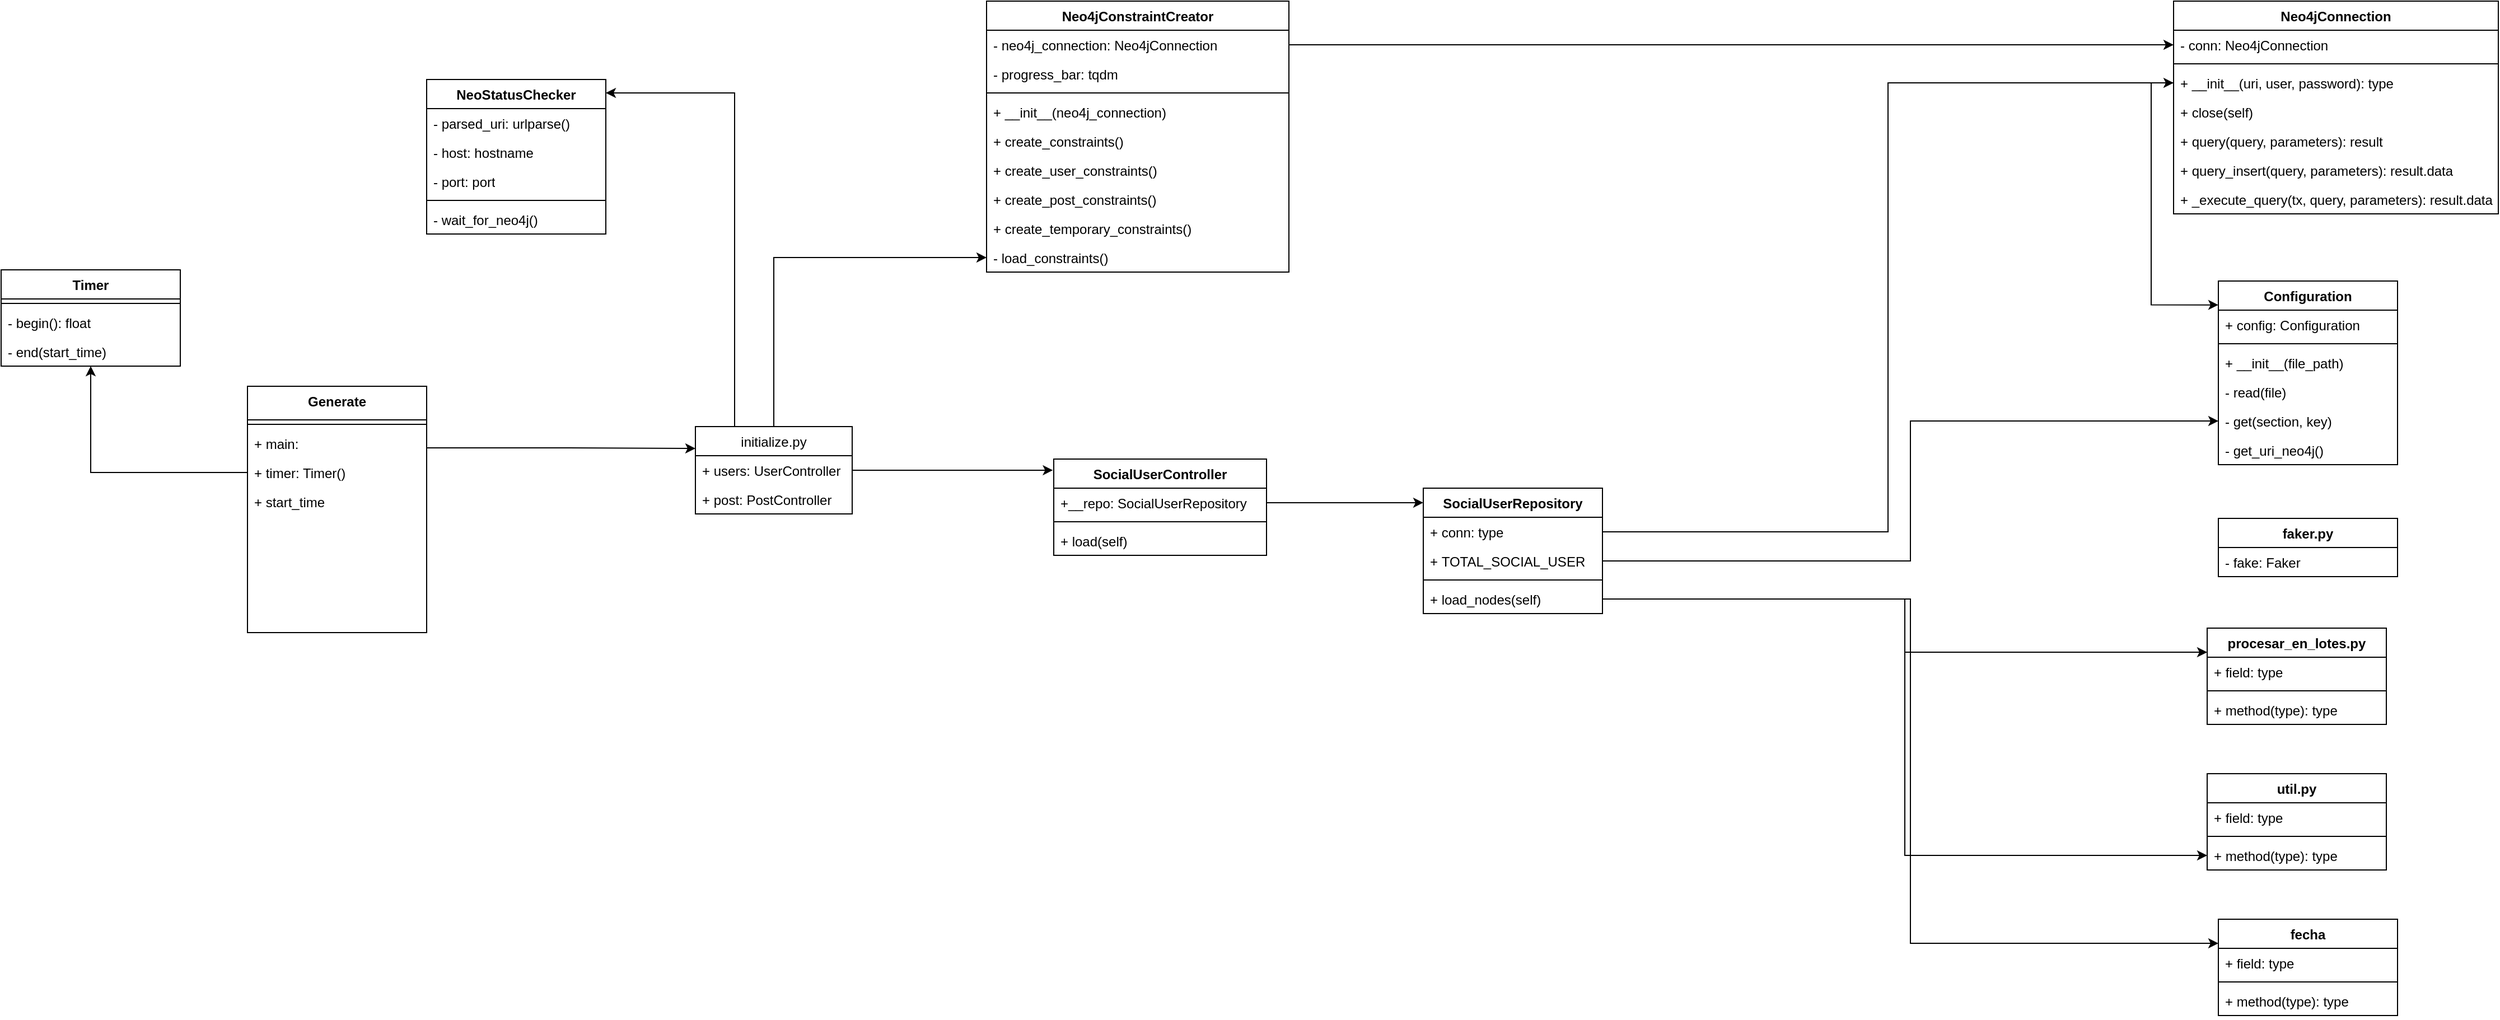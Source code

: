 <mxfile version="23.0.2" type="device">
  <diagram id="C5RBs43oDa-KdzZeNtuy" name="Page-1">
    <mxGraphModel dx="2261" dy="2005" grid="1" gridSize="10" guides="1" tooltips="1" connect="1" arrows="1" fold="1" page="1" pageScale="1" pageWidth="827" pageHeight="1169" math="0" shadow="0">
      <root>
        <mxCell id="WIyWlLk6GJQsqaUBKTNV-0" />
        <mxCell id="WIyWlLk6GJQsqaUBKTNV-1" parent="WIyWlLk6GJQsqaUBKTNV-0" />
        <mxCell id="qiZ6PYV1WQW2pBGom0du-0" style="edgeStyle=orthogonalEdgeStyle;rounded=0;orthogonalLoop=1;jettySize=auto;html=1;exitX=1;exitY=0.25;exitDx=0;exitDy=0;entryX=0;entryY=0.25;entryDx=0;entryDy=0;" parent="WIyWlLk6GJQsqaUBKTNV-1" source="YrQ2J0hPssdqehGFnXBr-1" target="YrQ2J0hPssdqehGFnXBr-5" edge="1">
          <mxGeometry relative="1" as="geometry" />
        </mxCell>
        <mxCell id="YrQ2J0hPssdqehGFnXBr-1" value="Generate" style="swimlane;fontStyle=1;align=center;verticalAlign=top;childLayout=stackLayout;horizontal=1;startSize=30;horizontalStack=0;resizeParent=1;resizeParentMax=0;resizeLast=0;collapsible=1;marginBottom=0;" parent="WIyWlLk6GJQsqaUBKTNV-1" vertex="1">
          <mxGeometry x="-440" y="44" width="160" height="220" as="geometry" />
        </mxCell>
        <mxCell id="B6F6cZkZ02_5JBgdPEN1-30" style="line;strokeWidth=1;fillColor=none;align=left;verticalAlign=middle;spacingTop=-1;spacingLeft=3;spacingRight=3;rotatable=0;labelPosition=right;points=[];portConstraint=eastwest;" vertex="1" parent="YrQ2J0hPssdqehGFnXBr-1">
          <mxGeometry y="30" width="160" height="8" as="geometry" />
        </mxCell>
        <mxCell id="YrQ2J0hPssdqehGFnXBr-4" value="+ main:" style="text;strokeColor=none;fillColor=none;align=left;verticalAlign=top;spacingLeft=4;spacingRight=4;overflow=hidden;rotatable=0;points=[[0,0.5],[1,0.5]];portConstraint=eastwest;" parent="YrQ2J0hPssdqehGFnXBr-1" vertex="1">
          <mxGeometry y="38" width="160" height="26" as="geometry" />
        </mxCell>
        <mxCell id="B6F6cZkZ02_5JBgdPEN1-28" value="+ timer: Timer()" style="text;strokeColor=none;fillColor=none;align=left;verticalAlign=top;spacingLeft=4;spacingRight=4;overflow=hidden;rotatable=0;points=[[0,0.5],[1,0.5]];portConstraint=eastwest;" vertex="1" parent="YrQ2J0hPssdqehGFnXBr-1">
          <mxGeometry y="64" width="160" height="26" as="geometry" />
        </mxCell>
        <mxCell id="B6F6cZkZ02_5JBgdPEN1-27" value="+ start_time" style="text;strokeColor=none;fillColor=none;align=left;verticalAlign=top;spacingLeft=4;spacingRight=4;overflow=hidden;rotatable=0;points=[[0,0.5],[1,0.5]];portConstraint=eastwest;" vertex="1" parent="YrQ2J0hPssdqehGFnXBr-1">
          <mxGeometry y="90" width="160" height="26" as="geometry" />
        </mxCell>
        <mxCell id="B6F6cZkZ02_5JBgdPEN1-26" style="text;strokeColor=none;fillColor=none;align=left;verticalAlign=top;spacingLeft=4;spacingRight=4;overflow=hidden;rotatable=0;points=[[0,0.5],[1,0.5]];portConstraint=eastwest;" vertex="1" parent="YrQ2J0hPssdqehGFnXBr-1">
          <mxGeometry y="116" width="160" height="26" as="geometry" />
        </mxCell>
        <mxCell id="B6F6cZkZ02_5JBgdPEN1-25" style="text;strokeColor=none;fillColor=none;align=left;verticalAlign=top;spacingLeft=4;spacingRight=4;overflow=hidden;rotatable=0;points=[[0,0.5],[1,0.5]];portConstraint=eastwest;" vertex="1" parent="YrQ2J0hPssdqehGFnXBr-1">
          <mxGeometry y="142" width="160" height="26" as="geometry" />
        </mxCell>
        <mxCell id="B6F6cZkZ02_5JBgdPEN1-24" style="text;strokeColor=none;fillColor=none;align=left;verticalAlign=top;spacingLeft=4;spacingRight=4;overflow=hidden;rotatable=0;points=[[0,0.5],[1,0.5]];portConstraint=eastwest;" vertex="1" parent="YrQ2J0hPssdqehGFnXBr-1">
          <mxGeometry y="168" width="160" height="26" as="geometry" />
        </mxCell>
        <mxCell id="B6F6cZkZ02_5JBgdPEN1-31" style="text;strokeColor=none;fillColor=none;align=left;verticalAlign=top;spacingLeft=4;spacingRight=4;overflow=hidden;rotatable=0;points=[[0,0.5],[1,0.5]];portConstraint=eastwest;" vertex="1" parent="YrQ2J0hPssdqehGFnXBr-1">
          <mxGeometry y="194" width="160" height="26" as="geometry" />
        </mxCell>
        <mxCell id="KNwcWhvTcJlYFnqwZyIs-13" style="edgeStyle=orthogonalEdgeStyle;rounded=0;orthogonalLoop=1;jettySize=auto;html=1;" parent="WIyWlLk6GJQsqaUBKTNV-1" source="YrQ2J0hPssdqehGFnXBr-5" target="KNwcWhvTcJlYFnqwZyIs-12" edge="1">
          <mxGeometry relative="1" as="geometry" />
        </mxCell>
        <mxCell id="YrQ2J0hPssdqehGFnXBr-5" value="initialize.py" style="swimlane;fontStyle=0;childLayout=stackLayout;horizontal=1;startSize=26;fillColor=none;horizontalStack=0;resizeParent=1;resizeParentMax=0;resizeLast=0;collapsible=1;marginBottom=0;" parent="WIyWlLk6GJQsqaUBKTNV-1" vertex="1">
          <mxGeometry x="-40" y="80" width="140" height="78" as="geometry" />
        </mxCell>
        <mxCell id="YrQ2J0hPssdqehGFnXBr-6" value="+ users: UserController" style="text;strokeColor=none;fillColor=none;align=left;verticalAlign=top;spacingLeft=4;spacingRight=4;overflow=hidden;rotatable=0;points=[[0,0.5],[1,0.5]];portConstraint=eastwest;" parent="YrQ2J0hPssdqehGFnXBr-5" vertex="1">
          <mxGeometry y="26" width="140" height="26" as="geometry" />
        </mxCell>
        <mxCell id="YrQ2J0hPssdqehGFnXBr-7" value="+ post: PostController" style="text;strokeColor=none;fillColor=none;align=left;verticalAlign=top;spacingLeft=4;spacingRight=4;overflow=hidden;rotatable=0;points=[[0,0.5],[1,0.5]];portConstraint=eastwest;" parent="YrQ2J0hPssdqehGFnXBr-5" vertex="1">
          <mxGeometry y="52" width="140" height="26" as="geometry" />
        </mxCell>
        <mxCell id="YrQ2J0hPssdqehGFnXBr-10" value="SocialUserController" style="swimlane;fontStyle=1;align=center;verticalAlign=top;childLayout=stackLayout;horizontal=1;startSize=26;horizontalStack=0;resizeParent=1;resizeParentMax=0;resizeLast=0;collapsible=1;marginBottom=0;" parent="WIyWlLk6GJQsqaUBKTNV-1" vertex="1">
          <mxGeometry x="280" y="109" width="190" height="86" as="geometry" />
        </mxCell>
        <mxCell id="YrQ2J0hPssdqehGFnXBr-11" value="+__repo: SocialUserRepository" style="text;strokeColor=none;fillColor=none;align=left;verticalAlign=top;spacingLeft=4;spacingRight=4;overflow=hidden;rotatable=0;points=[[0,0.5],[1,0.5]];portConstraint=eastwest;" parent="YrQ2J0hPssdqehGFnXBr-10" vertex="1">
          <mxGeometry y="26" width="190" height="26" as="geometry" />
        </mxCell>
        <mxCell id="YrQ2J0hPssdqehGFnXBr-12" value="" style="line;strokeWidth=1;fillColor=none;align=left;verticalAlign=middle;spacingTop=-1;spacingLeft=3;spacingRight=3;rotatable=0;labelPosition=right;points=[];portConstraint=eastwest;" parent="YrQ2J0hPssdqehGFnXBr-10" vertex="1">
          <mxGeometry y="52" width="190" height="8" as="geometry" />
        </mxCell>
        <mxCell id="YrQ2J0hPssdqehGFnXBr-13" value="+ load(self)" style="text;strokeColor=none;fillColor=none;align=left;verticalAlign=top;spacingLeft=4;spacingRight=4;overflow=hidden;rotatable=0;points=[[0,0.5],[1,0.5]];portConstraint=eastwest;" parent="YrQ2J0hPssdqehGFnXBr-10" vertex="1">
          <mxGeometry y="60" width="190" height="26" as="geometry" />
        </mxCell>
        <mxCell id="YrQ2J0hPssdqehGFnXBr-14" style="edgeStyle=orthogonalEdgeStyle;rounded=0;orthogonalLoop=1;jettySize=auto;html=1;entryX=-0.004;entryY=0.116;entryDx=0;entryDy=0;entryPerimeter=0;" parent="WIyWlLk6GJQsqaUBKTNV-1" source="YrQ2J0hPssdqehGFnXBr-6" target="YrQ2J0hPssdqehGFnXBr-10" edge="1">
          <mxGeometry relative="1" as="geometry" />
        </mxCell>
        <mxCell id="YrQ2J0hPssdqehGFnXBr-19" style="edgeStyle=orthogonalEdgeStyle;rounded=0;orthogonalLoop=1;jettySize=auto;html=1;entryX=0;entryY=0.116;entryDx=0;entryDy=0;entryPerimeter=0;" parent="WIyWlLk6GJQsqaUBKTNV-1" source="YrQ2J0hPssdqehGFnXBr-11" target="YrQ2J0hPssdqehGFnXBr-26" edge="1">
          <mxGeometry relative="1" as="geometry">
            <mxPoint x="610" y="326.5" as="targetPoint" />
          </mxGeometry>
        </mxCell>
        <mxCell id="YrQ2J0hPssdqehGFnXBr-20" value="Neo4jConnection" style="swimlane;fontStyle=1;align=center;verticalAlign=top;childLayout=stackLayout;horizontal=1;startSize=26;horizontalStack=0;resizeParent=1;resizeParentMax=0;resizeLast=0;collapsible=1;marginBottom=0;" parent="WIyWlLk6GJQsqaUBKTNV-1" vertex="1">
          <mxGeometry x="1280" y="-300" width="290" height="190" as="geometry" />
        </mxCell>
        <mxCell id="KNwcWhvTcJlYFnqwZyIs-15" value="- conn: Neo4jConnection" style="text;strokeColor=none;fillColor=none;align=left;verticalAlign=top;spacingLeft=4;spacingRight=4;overflow=hidden;rotatable=0;points=[[0,0.5],[1,0.5]];portConstraint=eastwest;" parent="YrQ2J0hPssdqehGFnXBr-20" vertex="1">
          <mxGeometry y="26" width="290" height="26" as="geometry" />
        </mxCell>
        <mxCell id="YrQ2J0hPssdqehGFnXBr-22" value="" style="line;strokeWidth=1;fillColor=none;align=left;verticalAlign=middle;spacingTop=-1;spacingLeft=3;spacingRight=3;rotatable=0;labelPosition=right;points=[];portConstraint=eastwest;" parent="YrQ2J0hPssdqehGFnXBr-20" vertex="1">
          <mxGeometry y="52" width="290" height="8" as="geometry" />
        </mxCell>
        <mxCell id="YrQ2J0hPssdqehGFnXBr-49" value="+ __init__(uri, user, password): type" style="text;strokeColor=none;fillColor=none;align=left;verticalAlign=top;spacingLeft=4;spacingRight=4;overflow=hidden;rotatable=0;points=[[0,0.5],[1,0.5]];portConstraint=eastwest;" parent="YrQ2J0hPssdqehGFnXBr-20" vertex="1">
          <mxGeometry y="60" width="290" height="26" as="geometry" />
        </mxCell>
        <mxCell id="YrQ2J0hPssdqehGFnXBr-23" value="+ close(self)" style="text;strokeColor=none;fillColor=none;align=left;verticalAlign=top;spacingLeft=4;spacingRight=4;overflow=hidden;rotatable=0;points=[[0,0.5],[1,0.5]];portConstraint=eastwest;" parent="YrQ2J0hPssdqehGFnXBr-20" vertex="1">
          <mxGeometry y="86" width="290" height="26" as="geometry" />
        </mxCell>
        <mxCell id="YrQ2J0hPssdqehGFnXBr-39" value="+ query(query, parameters): result" style="text;strokeColor=none;fillColor=none;align=left;verticalAlign=top;spacingLeft=4;spacingRight=4;overflow=hidden;rotatable=0;points=[[0,0.5],[1,0.5]];portConstraint=eastwest;" parent="YrQ2J0hPssdqehGFnXBr-20" vertex="1">
          <mxGeometry y="112" width="290" height="26" as="geometry" />
        </mxCell>
        <mxCell id="YrQ2J0hPssdqehGFnXBr-40" value="+ query_insert(query, parameters): result.data" style="text;strokeColor=none;fillColor=none;align=left;verticalAlign=top;spacingLeft=4;spacingRight=4;overflow=hidden;rotatable=0;points=[[0,0.5],[1,0.5]];portConstraint=eastwest;" parent="YrQ2J0hPssdqehGFnXBr-20" vertex="1">
          <mxGeometry y="138" width="290" height="26" as="geometry" />
        </mxCell>
        <mxCell id="YrQ2J0hPssdqehGFnXBr-41" value="+ _execute_query(tx, query, parameters): result.data" style="text;strokeColor=none;fillColor=none;align=left;verticalAlign=top;spacingLeft=4;spacingRight=4;overflow=hidden;rotatable=0;points=[[0,0.5],[1,0.5]];portConstraint=eastwest;" parent="YrQ2J0hPssdqehGFnXBr-20" vertex="1">
          <mxGeometry y="164" width="290" height="26" as="geometry" />
        </mxCell>
        <mxCell id="YrQ2J0hPssdqehGFnXBr-26" value="SocialUserRepository" style="swimlane;fontStyle=1;align=center;verticalAlign=top;childLayout=stackLayout;horizontal=1;startSize=26;horizontalStack=0;resizeParent=1;resizeParentMax=0;resizeLast=0;collapsible=1;marginBottom=0;" parent="WIyWlLk6GJQsqaUBKTNV-1" vertex="1">
          <mxGeometry x="610" y="135" width="160" height="112" as="geometry" />
        </mxCell>
        <mxCell id="YrQ2J0hPssdqehGFnXBr-27" value="+ conn: type" style="text;strokeColor=none;fillColor=none;align=left;verticalAlign=top;spacingLeft=4;spacingRight=4;overflow=hidden;rotatable=0;points=[[0,0.5],[1,0.5]];portConstraint=eastwest;" parent="YrQ2J0hPssdqehGFnXBr-26" vertex="1">
          <mxGeometry y="26" width="160" height="26" as="geometry" />
        </mxCell>
        <mxCell id="YrQ2J0hPssdqehGFnXBr-30" value="+ TOTAL_SOCIAL_USER" style="text;strokeColor=none;fillColor=none;align=left;verticalAlign=top;spacingLeft=4;spacingRight=4;overflow=hidden;rotatable=0;points=[[0,0.5],[1,0.5]];portConstraint=eastwest;" parent="YrQ2J0hPssdqehGFnXBr-26" vertex="1">
          <mxGeometry y="52" width="160" height="26" as="geometry" />
        </mxCell>
        <mxCell id="YrQ2J0hPssdqehGFnXBr-28" value="" style="line;strokeWidth=1;fillColor=none;align=left;verticalAlign=middle;spacingTop=-1;spacingLeft=3;spacingRight=3;rotatable=0;labelPosition=right;points=[];portConstraint=eastwest;" parent="YrQ2J0hPssdqehGFnXBr-26" vertex="1">
          <mxGeometry y="78" width="160" height="8" as="geometry" />
        </mxCell>
        <mxCell id="YrQ2J0hPssdqehGFnXBr-29" value="+ load_nodes(self)" style="text;strokeColor=none;fillColor=none;align=left;verticalAlign=top;spacingLeft=4;spacingRight=4;overflow=hidden;rotatable=0;points=[[0,0.5],[1,0.5]];portConstraint=eastwest;" parent="YrQ2J0hPssdqehGFnXBr-26" vertex="1">
          <mxGeometry y="86" width="160" height="26" as="geometry" />
        </mxCell>
        <mxCell id="KNwcWhvTcJlYFnqwZyIs-0" value="Neo4jConstraintCreator" style="swimlane;fontStyle=1;align=center;verticalAlign=top;childLayout=stackLayout;horizontal=1;startSize=26;horizontalStack=0;resizeParent=1;resizeParentMax=0;resizeLast=0;collapsible=1;marginBottom=0;" parent="WIyWlLk6GJQsqaUBKTNV-1" vertex="1">
          <mxGeometry x="220" y="-300" width="270" height="242" as="geometry" />
        </mxCell>
        <mxCell id="KNwcWhvTcJlYFnqwZyIs-1" value="- neo4j_connection: Neo4jConnection" style="text;strokeColor=none;fillColor=none;align=left;verticalAlign=top;spacingLeft=4;spacingRight=4;overflow=hidden;rotatable=0;points=[[0,0.5],[1,0.5]];portConstraint=eastwest;" parent="KNwcWhvTcJlYFnqwZyIs-0" vertex="1">
          <mxGeometry y="26" width="270" height="26" as="geometry" />
        </mxCell>
        <mxCell id="KNwcWhvTcJlYFnqwZyIs-4" value="- progress_bar: tqdm" style="text;strokeColor=none;fillColor=none;align=left;verticalAlign=top;spacingLeft=4;spacingRight=4;overflow=hidden;rotatable=0;points=[[0,0.5],[1,0.5]];portConstraint=eastwest;" parent="KNwcWhvTcJlYFnqwZyIs-0" vertex="1">
          <mxGeometry y="52" width="270" height="26" as="geometry" />
        </mxCell>
        <mxCell id="KNwcWhvTcJlYFnqwZyIs-2" value="" style="line;strokeWidth=1;fillColor=none;align=left;verticalAlign=middle;spacingTop=-1;spacingLeft=3;spacingRight=3;rotatable=0;labelPosition=right;points=[];portConstraint=eastwest;" parent="KNwcWhvTcJlYFnqwZyIs-0" vertex="1">
          <mxGeometry y="78" width="270" height="8" as="geometry" />
        </mxCell>
        <mxCell id="KNwcWhvTcJlYFnqwZyIs-3" value="+ __init__(neo4j_connection)" style="text;strokeColor=none;fillColor=none;align=left;verticalAlign=top;spacingLeft=4;spacingRight=4;overflow=hidden;rotatable=0;points=[[0,0.5],[1,0.5]];portConstraint=eastwest;" parent="KNwcWhvTcJlYFnqwZyIs-0" vertex="1">
          <mxGeometry y="86" width="270" height="26" as="geometry" />
        </mxCell>
        <mxCell id="KNwcWhvTcJlYFnqwZyIs-9" value="+ create_constraints()" style="text;strokeColor=none;fillColor=none;align=left;verticalAlign=top;spacingLeft=4;spacingRight=4;overflow=hidden;rotatable=0;points=[[0,0.5],[1,0.5]];portConstraint=eastwest;" parent="KNwcWhvTcJlYFnqwZyIs-0" vertex="1">
          <mxGeometry y="112" width="270" height="26" as="geometry" />
        </mxCell>
        <mxCell id="KNwcWhvTcJlYFnqwZyIs-8" value="+ create_user_constraints()" style="text;strokeColor=none;fillColor=none;align=left;verticalAlign=top;spacingLeft=4;spacingRight=4;overflow=hidden;rotatable=0;points=[[0,0.5],[1,0.5]];portConstraint=eastwest;" parent="KNwcWhvTcJlYFnqwZyIs-0" vertex="1">
          <mxGeometry y="138" width="270" height="26" as="geometry" />
        </mxCell>
        <mxCell id="KNwcWhvTcJlYFnqwZyIs-7" value="+ create_post_constraints()" style="text;strokeColor=none;fillColor=none;align=left;verticalAlign=top;spacingLeft=4;spacingRight=4;overflow=hidden;rotatable=0;points=[[0,0.5],[1,0.5]];portConstraint=eastwest;" parent="KNwcWhvTcJlYFnqwZyIs-0" vertex="1">
          <mxGeometry y="164" width="270" height="26" as="geometry" />
        </mxCell>
        <mxCell id="KNwcWhvTcJlYFnqwZyIs-6" value="+ create_temporary_constraints()" style="text;strokeColor=none;fillColor=none;align=left;verticalAlign=top;spacingLeft=4;spacingRight=4;overflow=hidden;rotatable=0;points=[[0,0.5],[1,0.5]];portConstraint=eastwest;" parent="KNwcWhvTcJlYFnqwZyIs-0" vertex="1">
          <mxGeometry y="190" width="270" height="26" as="geometry" />
        </mxCell>
        <mxCell id="KNwcWhvTcJlYFnqwZyIs-12" value="- load_constraints()" style="text;strokeColor=none;fillColor=none;align=left;verticalAlign=top;spacingLeft=4;spacingRight=4;overflow=hidden;rotatable=0;points=[[0,0.5],[1,0.5]];portConstraint=eastwest;" parent="KNwcWhvTcJlYFnqwZyIs-0" vertex="1">
          <mxGeometry y="216" width="270" height="26" as="geometry" />
        </mxCell>
        <mxCell id="KNwcWhvTcJlYFnqwZyIs-16" style="edgeStyle=orthogonalEdgeStyle;rounded=0;orthogonalLoop=1;jettySize=auto;html=1;entryX=0;entryY=0.5;entryDx=0;entryDy=0;" parent="WIyWlLk6GJQsqaUBKTNV-1" source="KNwcWhvTcJlYFnqwZyIs-1" target="KNwcWhvTcJlYFnqwZyIs-15" edge="1">
          <mxGeometry relative="1" as="geometry" />
        </mxCell>
        <mxCell id="KNwcWhvTcJlYFnqwZyIs-17" value="Configuration" style="swimlane;fontStyle=1;align=center;verticalAlign=top;childLayout=stackLayout;horizontal=1;startSize=26;horizontalStack=0;resizeParent=1;resizeParentMax=0;resizeLast=0;collapsible=1;marginBottom=0;" parent="WIyWlLk6GJQsqaUBKTNV-1" vertex="1">
          <mxGeometry x="1320" y="-50" width="160" height="164" as="geometry" />
        </mxCell>
        <mxCell id="KNwcWhvTcJlYFnqwZyIs-18" value="+ config: Configuration" style="text;strokeColor=none;fillColor=none;align=left;verticalAlign=top;spacingLeft=4;spacingRight=4;overflow=hidden;rotatable=0;points=[[0,0.5],[1,0.5]];portConstraint=eastwest;" parent="KNwcWhvTcJlYFnqwZyIs-17" vertex="1">
          <mxGeometry y="26" width="160" height="26" as="geometry" />
        </mxCell>
        <mxCell id="KNwcWhvTcJlYFnqwZyIs-19" value="" style="line;strokeWidth=1;fillColor=none;align=left;verticalAlign=middle;spacingTop=-1;spacingLeft=3;spacingRight=3;rotatable=0;labelPosition=right;points=[];portConstraint=eastwest;" parent="KNwcWhvTcJlYFnqwZyIs-17" vertex="1">
          <mxGeometry y="52" width="160" height="8" as="geometry" />
        </mxCell>
        <mxCell id="KNwcWhvTcJlYFnqwZyIs-20" value="+ __init__(file_path)" style="text;strokeColor=none;fillColor=none;align=left;verticalAlign=top;spacingLeft=4;spacingRight=4;overflow=hidden;rotatable=0;points=[[0,0.5],[1,0.5]];portConstraint=eastwest;" parent="KNwcWhvTcJlYFnqwZyIs-17" vertex="1">
          <mxGeometry y="60" width="160" height="26" as="geometry" />
        </mxCell>
        <mxCell id="KNwcWhvTcJlYFnqwZyIs-22" value="- read(file)" style="text;strokeColor=none;fillColor=none;align=left;verticalAlign=top;spacingLeft=4;spacingRight=4;overflow=hidden;rotatable=0;points=[[0,0.5],[1,0.5]];portConstraint=eastwest;" parent="KNwcWhvTcJlYFnqwZyIs-17" vertex="1">
          <mxGeometry y="86" width="160" height="26" as="geometry" />
        </mxCell>
        <mxCell id="KNwcWhvTcJlYFnqwZyIs-21" value="- get(section, key)" style="text;strokeColor=none;fillColor=none;align=left;verticalAlign=top;spacingLeft=4;spacingRight=4;overflow=hidden;rotatable=0;points=[[0,0.5],[1,0.5]];portConstraint=eastwest;" parent="KNwcWhvTcJlYFnqwZyIs-17" vertex="1">
          <mxGeometry y="112" width="160" height="26" as="geometry" />
        </mxCell>
        <mxCell id="B6F6cZkZ02_5JBgdPEN1-43" value="- get_uri_neo4j()" style="text;strokeColor=none;fillColor=none;align=left;verticalAlign=top;spacingLeft=4;spacingRight=4;overflow=hidden;rotatable=0;points=[[0,0.5],[1,0.5]];portConstraint=eastwest;" vertex="1" parent="KNwcWhvTcJlYFnqwZyIs-17">
          <mxGeometry y="138" width="160" height="26" as="geometry" />
        </mxCell>
        <mxCell id="KNwcWhvTcJlYFnqwZyIs-24" value="faker.py" style="swimlane;fontStyle=1;align=center;verticalAlign=top;childLayout=stackLayout;horizontal=1;startSize=26;horizontalStack=0;resizeParent=1;resizeParentMax=0;resizeLast=0;collapsible=1;marginBottom=0;" parent="WIyWlLk6GJQsqaUBKTNV-1" vertex="1">
          <mxGeometry x="1320" y="162" width="160" height="52" as="geometry" />
        </mxCell>
        <mxCell id="KNwcWhvTcJlYFnqwZyIs-25" value="- fake: Faker" style="text;strokeColor=none;fillColor=none;align=left;verticalAlign=top;spacingLeft=4;spacingRight=4;overflow=hidden;rotatable=0;points=[[0,0.5],[1,0.5]];portConstraint=eastwest;" parent="KNwcWhvTcJlYFnqwZyIs-24" vertex="1">
          <mxGeometry y="26" width="160" height="26" as="geometry" />
        </mxCell>
        <mxCell id="Y0ZuYExfFg46FlrbyO_i-2" style="edgeStyle=orthogonalEdgeStyle;rounded=0;orthogonalLoop=1;jettySize=auto;html=1;entryX=0;entryY=0.5;entryDx=0;entryDy=0;" parent="WIyWlLk6GJQsqaUBKTNV-1" source="YrQ2J0hPssdqehGFnXBr-30" target="KNwcWhvTcJlYFnqwZyIs-21" edge="1">
          <mxGeometry relative="1" as="geometry" />
        </mxCell>
        <mxCell id="B6F6cZkZ02_5JBgdPEN1-2" style="edgeStyle=orthogonalEdgeStyle;rounded=0;orthogonalLoop=1;jettySize=auto;html=1;exitX=0;exitY=0.5;exitDx=0;exitDy=0;entryX=0;entryY=0.13;entryDx=0;entryDy=0;entryPerimeter=0;" edge="1" parent="WIyWlLk6GJQsqaUBKTNV-1" source="YrQ2J0hPssdqehGFnXBr-49" target="KNwcWhvTcJlYFnqwZyIs-17">
          <mxGeometry relative="1" as="geometry" />
        </mxCell>
        <mxCell id="B6F6cZkZ02_5JBgdPEN1-3" style="edgeStyle=orthogonalEdgeStyle;rounded=0;orthogonalLoop=1;jettySize=auto;html=1;exitX=1;exitY=0.5;exitDx=0;exitDy=0;entryX=0;entryY=0.5;entryDx=0;entryDy=0;" edge="1" parent="WIyWlLk6GJQsqaUBKTNV-1" source="YrQ2J0hPssdqehGFnXBr-27" target="YrQ2J0hPssdqehGFnXBr-49">
          <mxGeometry relative="1" as="geometry" />
        </mxCell>
        <mxCell id="B6F6cZkZ02_5JBgdPEN1-4" value="procesar_en_lotes.py" style="swimlane;fontStyle=1;align=center;verticalAlign=top;childLayout=stackLayout;horizontal=1;startSize=26;horizontalStack=0;resizeParent=1;resizeParentMax=0;resizeLast=0;collapsible=1;marginBottom=0;whiteSpace=wrap;html=1;" vertex="1" parent="WIyWlLk6GJQsqaUBKTNV-1">
          <mxGeometry x="1310" y="260" width="160" height="86" as="geometry" />
        </mxCell>
        <mxCell id="B6F6cZkZ02_5JBgdPEN1-5" value="+ field: type" style="text;strokeColor=none;fillColor=none;align=left;verticalAlign=top;spacingLeft=4;spacingRight=4;overflow=hidden;rotatable=0;points=[[0,0.5],[1,0.5]];portConstraint=eastwest;whiteSpace=wrap;html=1;" vertex="1" parent="B6F6cZkZ02_5JBgdPEN1-4">
          <mxGeometry y="26" width="160" height="26" as="geometry" />
        </mxCell>
        <mxCell id="B6F6cZkZ02_5JBgdPEN1-6" value="" style="line;strokeWidth=1;fillColor=none;align=left;verticalAlign=middle;spacingTop=-1;spacingLeft=3;spacingRight=3;rotatable=0;labelPosition=right;points=[];portConstraint=eastwest;strokeColor=inherit;" vertex="1" parent="B6F6cZkZ02_5JBgdPEN1-4">
          <mxGeometry y="52" width="160" height="8" as="geometry" />
        </mxCell>
        <mxCell id="B6F6cZkZ02_5JBgdPEN1-7" value="+ method(type): type" style="text;strokeColor=none;fillColor=none;align=left;verticalAlign=top;spacingLeft=4;spacingRight=4;overflow=hidden;rotatable=0;points=[[0,0.5],[1,0.5]];portConstraint=eastwest;whiteSpace=wrap;html=1;" vertex="1" parent="B6F6cZkZ02_5JBgdPEN1-4">
          <mxGeometry y="60" width="160" height="26" as="geometry" />
        </mxCell>
        <mxCell id="B6F6cZkZ02_5JBgdPEN1-8" style="edgeStyle=orthogonalEdgeStyle;rounded=0;orthogonalLoop=1;jettySize=auto;html=1;entryX=0;entryY=0.25;entryDx=0;entryDy=0;" edge="1" parent="WIyWlLk6GJQsqaUBKTNV-1" source="YrQ2J0hPssdqehGFnXBr-29" target="B6F6cZkZ02_5JBgdPEN1-4">
          <mxGeometry relative="1" as="geometry" />
        </mxCell>
        <mxCell id="B6F6cZkZ02_5JBgdPEN1-9" value="util.py" style="swimlane;fontStyle=1;align=center;verticalAlign=top;childLayout=stackLayout;horizontal=1;startSize=26;horizontalStack=0;resizeParent=1;resizeParentMax=0;resizeLast=0;collapsible=1;marginBottom=0;whiteSpace=wrap;html=1;" vertex="1" parent="WIyWlLk6GJQsqaUBKTNV-1">
          <mxGeometry x="1310" y="390" width="160" height="86" as="geometry" />
        </mxCell>
        <mxCell id="B6F6cZkZ02_5JBgdPEN1-10" value="+ field: type" style="text;strokeColor=none;fillColor=none;align=left;verticalAlign=top;spacingLeft=4;spacingRight=4;overflow=hidden;rotatable=0;points=[[0,0.5],[1,0.5]];portConstraint=eastwest;whiteSpace=wrap;html=1;" vertex="1" parent="B6F6cZkZ02_5JBgdPEN1-9">
          <mxGeometry y="26" width="160" height="26" as="geometry" />
        </mxCell>
        <mxCell id="B6F6cZkZ02_5JBgdPEN1-11" value="" style="line;strokeWidth=1;fillColor=none;align=left;verticalAlign=middle;spacingTop=-1;spacingLeft=3;spacingRight=3;rotatable=0;labelPosition=right;points=[];portConstraint=eastwest;strokeColor=inherit;" vertex="1" parent="B6F6cZkZ02_5JBgdPEN1-9">
          <mxGeometry y="52" width="160" height="8" as="geometry" />
        </mxCell>
        <mxCell id="B6F6cZkZ02_5JBgdPEN1-12" value="+ method(type): type" style="text;strokeColor=none;fillColor=none;align=left;verticalAlign=top;spacingLeft=4;spacingRight=4;overflow=hidden;rotatable=0;points=[[0,0.5],[1,0.5]];portConstraint=eastwest;whiteSpace=wrap;html=1;" vertex="1" parent="B6F6cZkZ02_5JBgdPEN1-9">
          <mxGeometry y="60" width="160" height="26" as="geometry" />
        </mxCell>
        <mxCell id="B6F6cZkZ02_5JBgdPEN1-13" style="edgeStyle=orthogonalEdgeStyle;rounded=0;orthogonalLoop=1;jettySize=auto;html=1;exitX=1;exitY=0.5;exitDx=0;exitDy=0;entryX=0;entryY=0.5;entryDx=0;entryDy=0;" edge="1" parent="WIyWlLk6GJQsqaUBKTNV-1" source="YrQ2J0hPssdqehGFnXBr-29" target="B6F6cZkZ02_5JBgdPEN1-12">
          <mxGeometry relative="1" as="geometry" />
        </mxCell>
        <mxCell id="B6F6cZkZ02_5JBgdPEN1-14" value="fecha" style="swimlane;fontStyle=1;align=center;verticalAlign=top;childLayout=stackLayout;horizontal=1;startSize=26;horizontalStack=0;resizeParent=1;resizeParentMax=0;resizeLast=0;collapsible=1;marginBottom=0;whiteSpace=wrap;html=1;" vertex="1" parent="WIyWlLk6GJQsqaUBKTNV-1">
          <mxGeometry x="1320" y="520" width="160" height="86" as="geometry" />
        </mxCell>
        <mxCell id="B6F6cZkZ02_5JBgdPEN1-15" value="+ field: type" style="text;strokeColor=none;fillColor=none;align=left;verticalAlign=top;spacingLeft=4;spacingRight=4;overflow=hidden;rotatable=0;points=[[0,0.5],[1,0.5]];portConstraint=eastwest;whiteSpace=wrap;html=1;" vertex="1" parent="B6F6cZkZ02_5JBgdPEN1-14">
          <mxGeometry y="26" width="160" height="26" as="geometry" />
        </mxCell>
        <mxCell id="B6F6cZkZ02_5JBgdPEN1-16" value="" style="line;strokeWidth=1;fillColor=none;align=left;verticalAlign=middle;spacingTop=-1;spacingLeft=3;spacingRight=3;rotatable=0;labelPosition=right;points=[];portConstraint=eastwest;strokeColor=inherit;" vertex="1" parent="B6F6cZkZ02_5JBgdPEN1-14">
          <mxGeometry y="52" width="160" height="8" as="geometry" />
        </mxCell>
        <mxCell id="B6F6cZkZ02_5JBgdPEN1-17" value="+ method(type): type" style="text;strokeColor=none;fillColor=none;align=left;verticalAlign=top;spacingLeft=4;spacingRight=4;overflow=hidden;rotatable=0;points=[[0,0.5],[1,0.5]];portConstraint=eastwest;whiteSpace=wrap;html=1;" vertex="1" parent="B6F6cZkZ02_5JBgdPEN1-14">
          <mxGeometry y="60" width="160" height="26" as="geometry" />
        </mxCell>
        <mxCell id="B6F6cZkZ02_5JBgdPEN1-18" style="edgeStyle=orthogonalEdgeStyle;rounded=0;orthogonalLoop=1;jettySize=auto;html=1;entryX=0;entryY=0.25;entryDx=0;entryDy=0;" edge="1" parent="WIyWlLk6GJQsqaUBKTNV-1" source="YrQ2J0hPssdqehGFnXBr-29" target="B6F6cZkZ02_5JBgdPEN1-14">
          <mxGeometry relative="1" as="geometry" />
        </mxCell>
        <mxCell id="B6F6cZkZ02_5JBgdPEN1-19" value="Timer" style="swimlane;fontStyle=1;align=center;verticalAlign=top;childLayout=stackLayout;horizontal=1;startSize=26;horizontalStack=0;resizeParent=1;resizeParentMax=0;resizeLast=0;collapsible=1;marginBottom=0;whiteSpace=wrap;html=1;" vertex="1" parent="WIyWlLk6GJQsqaUBKTNV-1">
          <mxGeometry x="-660" y="-60" width="160" height="86" as="geometry" />
        </mxCell>
        <mxCell id="B6F6cZkZ02_5JBgdPEN1-21" value="" style="line;strokeWidth=1;fillColor=none;align=left;verticalAlign=middle;spacingTop=-1;spacingLeft=3;spacingRight=3;rotatable=0;labelPosition=right;points=[];portConstraint=eastwest;strokeColor=inherit;" vertex="1" parent="B6F6cZkZ02_5JBgdPEN1-19">
          <mxGeometry y="26" width="160" height="8" as="geometry" />
        </mxCell>
        <mxCell id="B6F6cZkZ02_5JBgdPEN1-22" value="- begin&lt;span style=&quot;background-color: initial;&quot;&gt;(): float&lt;br&gt;&lt;/span&gt;" style="text;strokeColor=none;fillColor=none;align=left;verticalAlign=top;spacingLeft=4;spacingRight=4;overflow=hidden;rotatable=0;points=[[0,0.5],[1,0.5]];portConstraint=eastwest;whiteSpace=wrap;html=1;" vertex="1" parent="B6F6cZkZ02_5JBgdPEN1-19">
          <mxGeometry y="34" width="160" height="26" as="geometry" />
        </mxCell>
        <mxCell id="B6F6cZkZ02_5JBgdPEN1-23" value="- end(start_time)" style="text;strokeColor=none;fillColor=none;align=left;verticalAlign=top;spacingLeft=4;spacingRight=4;overflow=hidden;rotatable=0;points=[[0,0.5],[1,0.5]];portConstraint=eastwest;whiteSpace=wrap;html=1;" vertex="1" parent="B6F6cZkZ02_5JBgdPEN1-19">
          <mxGeometry y="60" width="160" height="26" as="geometry" />
        </mxCell>
        <mxCell id="B6F6cZkZ02_5JBgdPEN1-29" style="edgeStyle=orthogonalEdgeStyle;rounded=0;orthogonalLoop=1;jettySize=auto;html=1;" edge="1" parent="WIyWlLk6GJQsqaUBKTNV-1" source="B6F6cZkZ02_5JBgdPEN1-28" target="B6F6cZkZ02_5JBgdPEN1-19">
          <mxGeometry relative="1" as="geometry" />
        </mxCell>
        <mxCell id="B6F6cZkZ02_5JBgdPEN1-35" value="NeoStatusChecker" style="swimlane;fontStyle=1;align=center;verticalAlign=top;childLayout=stackLayout;horizontal=1;startSize=26;horizontalStack=0;resizeParent=1;resizeParentMax=0;resizeLast=0;collapsible=1;marginBottom=0;whiteSpace=wrap;html=1;" vertex="1" parent="WIyWlLk6GJQsqaUBKTNV-1">
          <mxGeometry x="-280" y="-230" width="160" height="138" as="geometry" />
        </mxCell>
        <mxCell id="B6F6cZkZ02_5JBgdPEN1-36" value="- parsed_uri&lt;span style=&quot;background-color: initial;&quot;&gt;: urlparse()&lt;/span&gt;" style="text;strokeColor=none;fillColor=none;align=left;verticalAlign=top;spacingLeft=4;spacingRight=4;overflow=hidden;rotatable=0;points=[[0,0.5],[1,0.5]];portConstraint=eastwest;whiteSpace=wrap;html=1;" vertex="1" parent="B6F6cZkZ02_5JBgdPEN1-35">
          <mxGeometry y="26" width="160" height="26" as="geometry" />
        </mxCell>
        <mxCell id="B6F6cZkZ02_5JBgdPEN1-40" value="- host: hostname" style="text;strokeColor=none;fillColor=none;align=left;verticalAlign=top;spacingLeft=4;spacingRight=4;overflow=hidden;rotatable=0;points=[[0,0.5],[1,0.5]];portConstraint=eastwest;whiteSpace=wrap;html=1;" vertex="1" parent="B6F6cZkZ02_5JBgdPEN1-35">
          <mxGeometry y="52" width="160" height="26" as="geometry" />
        </mxCell>
        <mxCell id="B6F6cZkZ02_5JBgdPEN1-39" value="- port: port" style="text;strokeColor=none;fillColor=none;align=left;verticalAlign=top;spacingLeft=4;spacingRight=4;overflow=hidden;rotatable=0;points=[[0,0.5],[1,0.5]];portConstraint=eastwest;whiteSpace=wrap;html=1;" vertex="1" parent="B6F6cZkZ02_5JBgdPEN1-35">
          <mxGeometry y="78" width="160" height="26" as="geometry" />
        </mxCell>
        <mxCell id="B6F6cZkZ02_5JBgdPEN1-37" value="" style="line;strokeWidth=1;fillColor=none;align=left;verticalAlign=middle;spacingTop=-1;spacingLeft=3;spacingRight=3;rotatable=0;labelPosition=right;points=[];portConstraint=eastwest;strokeColor=inherit;" vertex="1" parent="B6F6cZkZ02_5JBgdPEN1-35">
          <mxGeometry y="104" width="160" height="8" as="geometry" />
        </mxCell>
        <mxCell id="B6F6cZkZ02_5JBgdPEN1-38" value="- wait_for_neo4j&lt;span style=&quot;background-color: initial;&quot;&gt;()&lt;/span&gt;" style="text;strokeColor=none;fillColor=none;align=left;verticalAlign=top;spacingLeft=4;spacingRight=4;overflow=hidden;rotatable=0;points=[[0,0.5],[1,0.5]];portConstraint=eastwest;whiteSpace=wrap;html=1;" vertex="1" parent="B6F6cZkZ02_5JBgdPEN1-35">
          <mxGeometry y="112" width="160" height="26" as="geometry" />
        </mxCell>
        <mxCell id="B6F6cZkZ02_5JBgdPEN1-42" style="edgeStyle=orthogonalEdgeStyle;rounded=0;orthogonalLoop=1;jettySize=auto;html=1;exitX=0.25;exitY=0;exitDx=0;exitDy=0;entryX=1;entryY=0.087;entryDx=0;entryDy=0;entryPerimeter=0;" edge="1" parent="WIyWlLk6GJQsqaUBKTNV-1" source="YrQ2J0hPssdqehGFnXBr-5" target="B6F6cZkZ02_5JBgdPEN1-35">
          <mxGeometry relative="1" as="geometry" />
        </mxCell>
      </root>
    </mxGraphModel>
  </diagram>
</mxfile>
